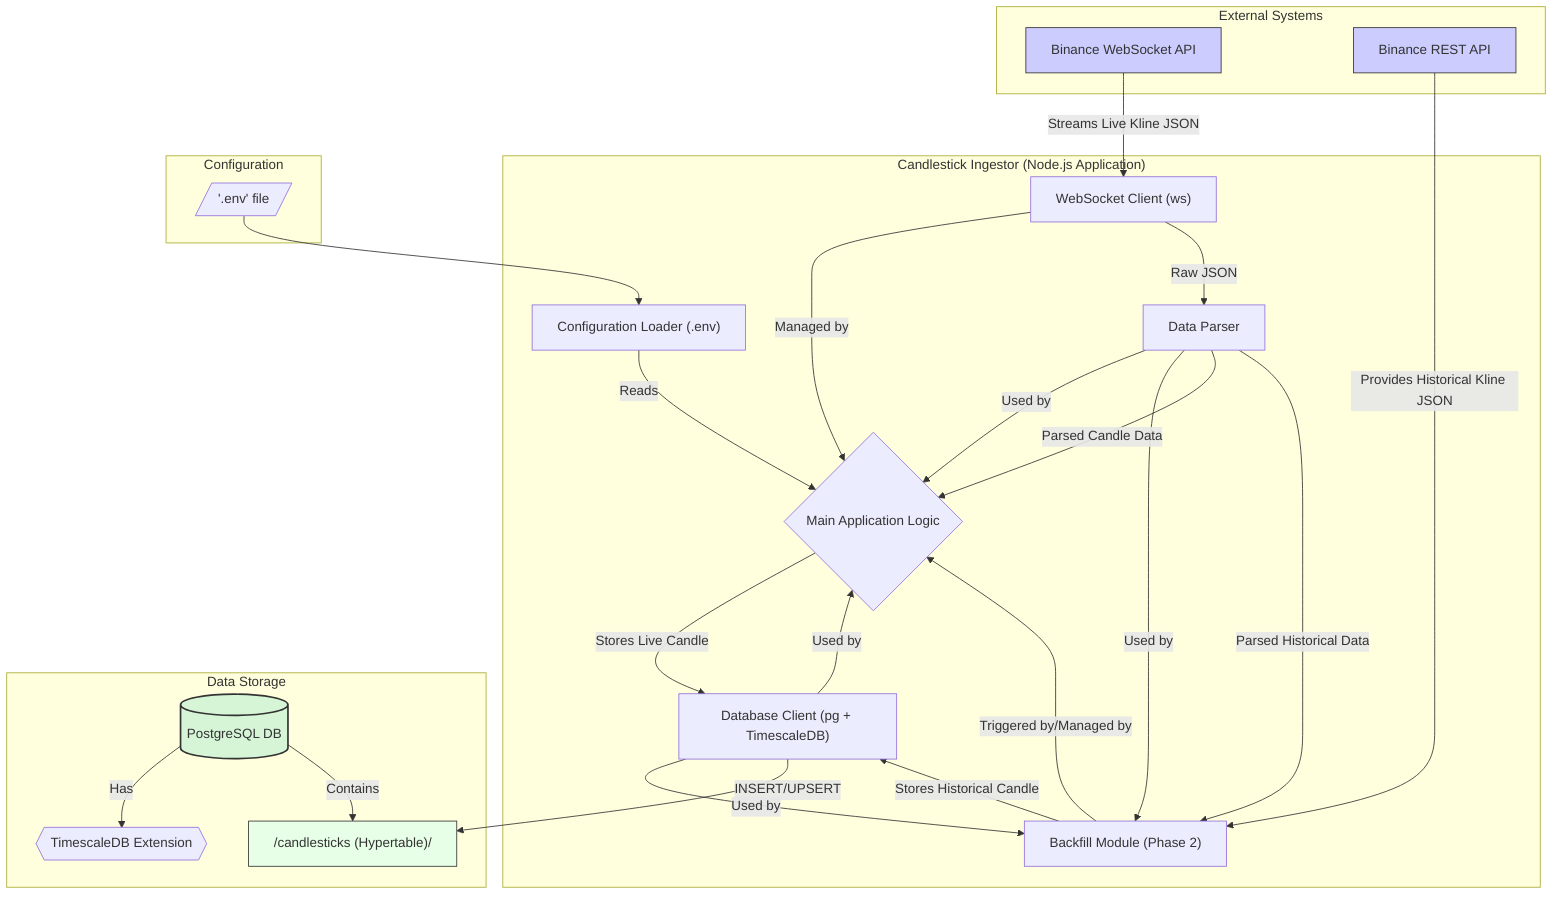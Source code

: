 graph TD

    subgraph "External Systems"
        direction LR
        B_WS[Binance WebSocket API]
        B_REST[Binance REST API]
    end

    subgraph "Candlestick Ingestor (Node.js Application)"
        direction TB
        id6{Main Application Logic}
        id5["Configuration Loader (.env)"] -- Reads --> id6
        id1["WebSocket Client (ws)"] -- Managed by --> id6
        id2["Data Parser"] -- Used by --> id6 & id4
        id3["Database Client (pg + TimescaleDB)"] -- Used by --> id6 & id4
        id4["Backfill Module (Phase 2)"] -- Triggered by/Managed by --> id6

        id1 -- Raw JSON --> id2
        id2 -- Parsed Candle Data --> id6
        id2 -- Parsed Historical Data --> id4
        id6 -- Stores Live Candle --> id3
        id4 -- Stores Historical Candle --> id3
    end

    subgraph "Data Storage"
       direction TB
       DB[(PostgreSQL DB)]
       TSDB_Ext{{TimescaleDB Extension}}
       Table["/candlesticks (Hypertable)/"]

       DB -- Has --> TSDB_Ext
       DB -- Contains --> Table
    end

    subgraph "Configuration"
       Config[/'.env' file/] --> id5
    end

    %% Data Flows
    B_WS -- Streams Live Kline JSON --> id1
    B_REST -- Provides Historical Kline JSON --> id4
    id3 -- INSERT/UPSERT --> Table

    %% Styling (Optional)
    style B_WS fill:#ccf,stroke:#333,stroke-width:1px
    style B_REST fill:#ccf,stroke:#333,stroke-width:1px
    style DB fill:#d6f5d6,stroke:#333,stroke-width:2px
    style Table fill:#e6ffe6,stroke:#333